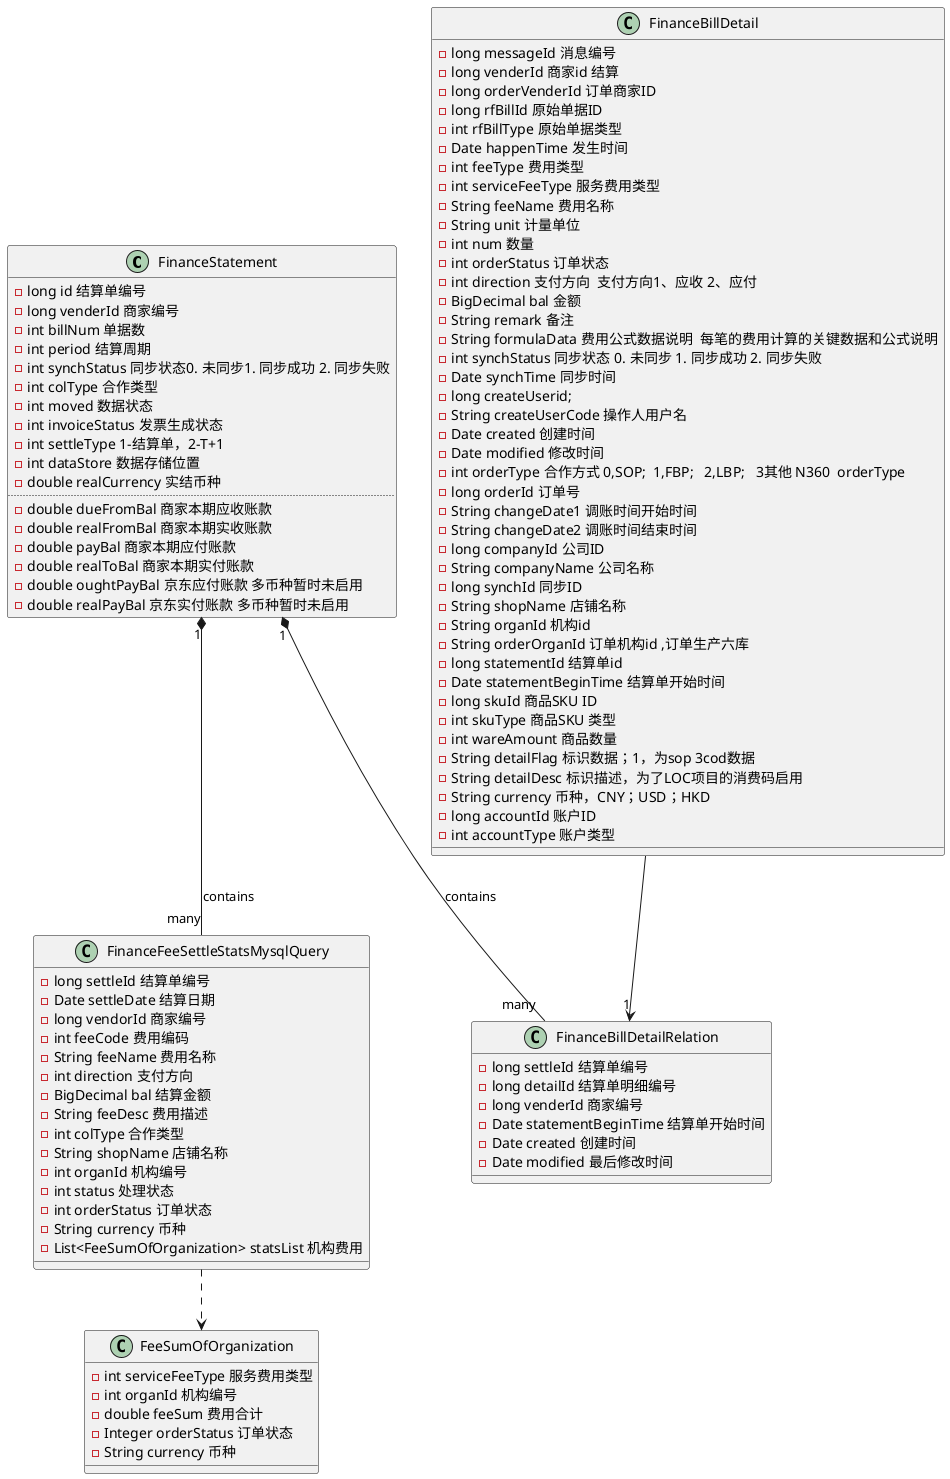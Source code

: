 @startuml

FinanceStatement "1" *-- "many" FinanceBillDetailRelation : contains
FinanceStatement "1" *-- "many" FinanceFeeSettleStatsMysqlQuery : contains
FinanceBillDetail --> "1" FinanceBillDetailRelation
FinanceFeeSettleStatsMysqlQuery ..> FeeSumOfOrganization


class FinanceBillDetail{
- long messageId 消息编号
- long venderId 商家id 结算
- long orderVenderId 订单商家ID
- long rfBillId 原始单据ID
- int rfBillType 原始单据类型
- Date happenTime 发生时间
- int feeType 费用类型
- int serviceFeeType 服务费用类型
- String feeName 费用名称
- String unit 计量单位
- int num 数量
- int orderStatus 订单状态
- int direction 支付方向  支付方向1、应收 2、应付
- BigDecimal bal 金额
- String remark 备注
- String formulaData 费用公式数据说明  每笔的费用计算的关键数据和公式说明
- int synchStatus 同步状态 0. 未同步 1. 同步成功 2. 同步失败
- Date synchTime 同步时间
- long createUserid;
- String createUserCode 操作人用户名
- Date created 创建时间
- Date modified 修改时间
- int orderType 合作方式 0,SOP;  1,FBP;   2,LBP;   3其他 N360  orderType
- long orderId 订单号
- String changeDate1 调账时间开始时间
- String changeDate2 调账时间结束时间
- long companyId 公司ID
- String companyName 公司名称
- long synchId 同步ID
- String shopName 店铺名称
- String organId 机构id
- String orderOrganId 订单机构id ,订单生产六库
- long statementId 结算单id
- Date statementBeginTime 结算单开始时间
- long skuId 商品SKU ID
- int skuType 商品SKU 类型
- int wareAmount 商品数量
- String detailFlag 标识数据；1，为sop 3cod数据
- String detailDesc 标识描述，为了LOC项目的消费码启用
- String currency 币种，CNY；USD；HKD
- long accountId 账户ID
- int accountType 账户类型
}

class FinanceStatement{
- long id 结算单编号
- long venderId 商家编号
- int billNum 单据数
- int period 结算周期
- int synchStatus 同步状态0. 未同步1. 同步成功 2. 同步失败
- int colType 合作类型
- int moved 数据状态
- int invoiceStatus 发票生成状态
- int settleType 1-结算单，2-T+1
- int dataStore 数据存储位置
- double realCurrency 实结币种
..
- double dueFromBal 商家本期应收账款
- double realFromBal 商家本期实收账款
- double payBal 商家本期应付账款
- double realToBal 商家本期实付账款
- double oughtPayBal 京东应付账款 多币种暂时未启用
- double realPayBal 京东实付账款 多币种暂时未启用
}

class FinanceBillDetailRelation{
- long settleId 结算单编号
- long detailId 结算单明细编号
- long venderId 商家编号
- Date statementBeginTime 结算单开始时间
- Date created 创建时间
- Date modified 最后修改时间
}

class FeeSumOfOrganization{
- int serviceFeeType 服务费用类型
- int organId 机构编号
- double feeSum 费用合计
- Integer orderStatus 订单状态
- String currency 币种
}

class FinanceFeeSettleStatsMysqlQuery{
- long settleId 结算单编号
- Date settleDate 结算日期
- long vendorId 商家编号
- int feeCode 费用编码
- String feeName 费用名称
- int direction 支付方向
- BigDecimal bal 结算金额
- String feeDesc 费用描述
- int colType 合作类型
- String shopName 店铺名称
- int organId 机构编号
- int status 处理状态
- int orderStatus 订单状态
- String currency 币种
- List<FeeSumOfOrganization> statsList 机构费用
}





@enduml